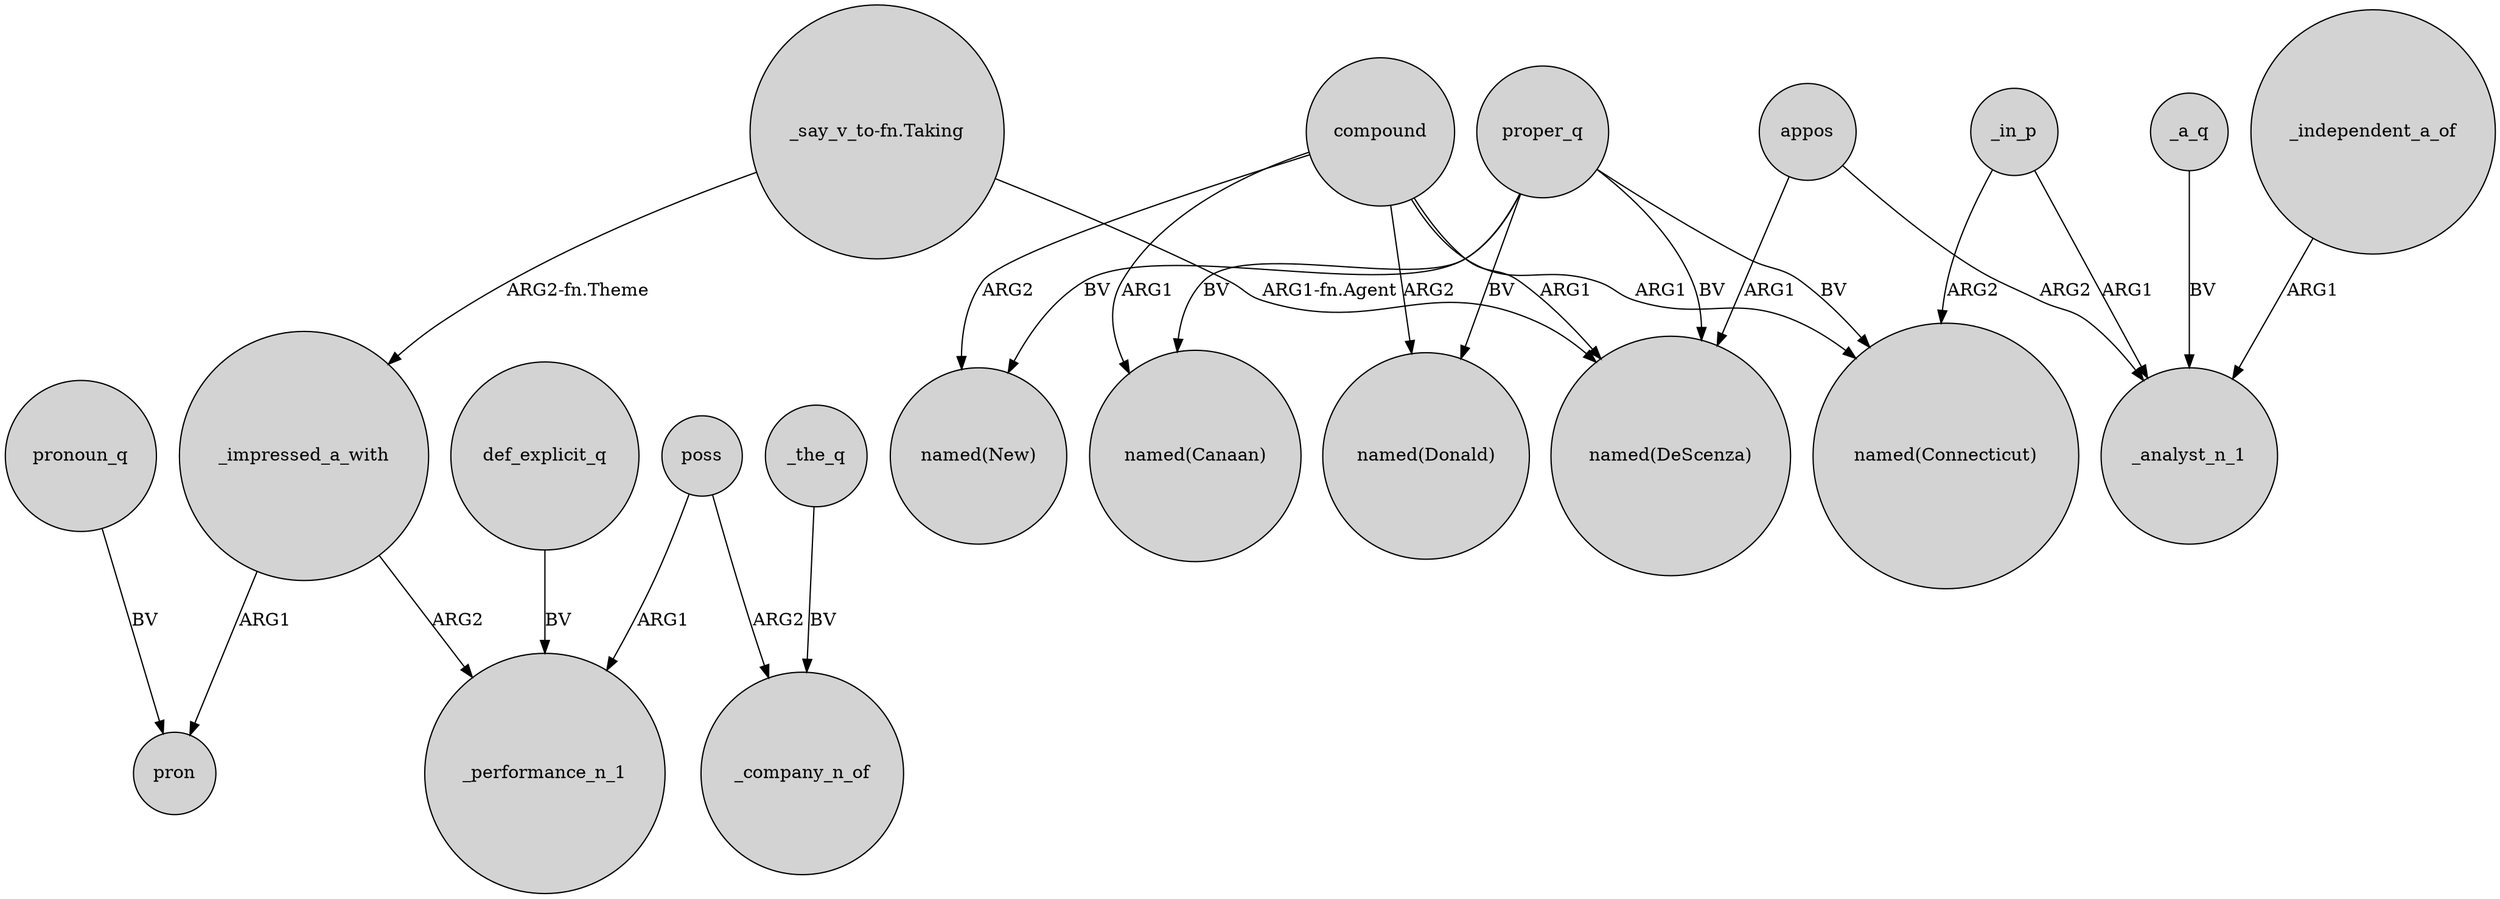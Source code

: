 digraph {
	node [shape=circle style=filled]
	_impressed_a_with -> pron [label=ARG1]
	compound -> "named(Canaan)" [label=ARG1]
	"_say_v_to-fn.Taking" -> "named(DeScenza)" [label="ARG1-fn.Agent"]
	compound -> "named(New)" [label=ARG2]
	proper_q -> "named(New)" [label=BV]
	appos -> "named(DeScenza)" [label=ARG1]
	compound -> "named(Donald)" [label=ARG2]
	"_say_v_to-fn.Taking" -> _impressed_a_with [label="ARG2-fn.Theme"]
	proper_q -> "named(Donald)" [label=BV]
	_a_q -> _analyst_n_1 [label=BV]
	pronoun_q -> pron [label=BV]
	poss -> _company_n_of [label=ARG2]
	_in_p -> _analyst_n_1 [label=ARG1]
	appos -> _analyst_n_1 [label=ARG2]
	_impressed_a_with -> _performance_n_1 [label=ARG2]
	def_explicit_q -> _performance_n_1 [label=BV]
	poss -> _performance_n_1 [label=ARG1]
	proper_q -> "named(Connecticut)" [label=BV]
	compound -> "named(Connecticut)" [label=ARG1]
	_independent_a_of -> _analyst_n_1 [label=ARG1]
	proper_q -> "named(DeScenza)" [label=BV]
	compound -> "named(DeScenza)" [label=ARG1]
	_in_p -> "named(Connecticut)" [label=ARG2]
	_the_q -> _company_n_of [label=BV]
	proper_q -> "named(Canaan)" [label=BV]
}
